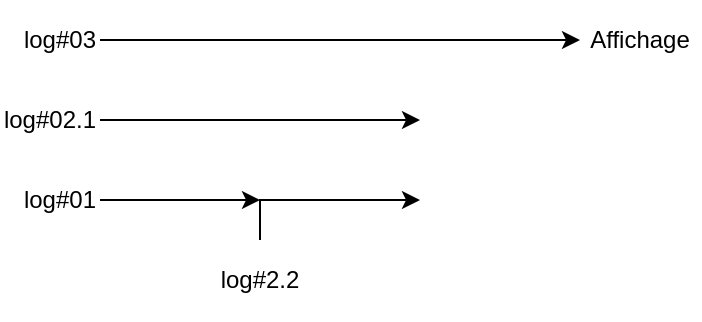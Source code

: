 <mxfile version="20.3.0" type="device"><diagram id="rAAmL4q-G605eqOJA-ec" name="Page-1"><mxGraphModel dx="760" dy="591" grid="1" gridSize="10" guides="1" tooltips="1" connect="1" arrows="1" fold="1" page="1" pageScale="1" pageWidth="827" pageHeight="1169" math="0" shadow="0"><root><mxCell id="0"/><mxCell id="1" parent="0"/><mxCell id="jMfOiPv6rKEsI4kYec3T-1" value="log#03" style="text;html=1;strokeColor=none;fillColor=none;align=center;verticalAlign=middle;whiteSpace=wrap;rounded=0;" vertex="1" parent="1"><mxGeometry x="160" y="360" width="40" height="40" as="geometry"/></mxCell><mxCell id="jMfOiPv6rKEsI4kYec3T-2" value="" style="endArrow=classic;html=1;rounded=0;" edge="1" parent="1" source="jMfOiPv6rKEsI4kYec3T-1" target="jMfOiPv6rKEsI4kYec3T-3"><mxGeometry width="50" height="50" relative="1" as="geometry"><mxPoint x="390" y="460" as="sourcePoint"/><mxPoint x="440" y="380" as="targetPoint"/></mxGeometry></mxCell><mxCell id="jMfOiPv6rKEsI4kYec3T-3" value="Affichage" style="text;html=1;strokeColor=none;fillColor=none;align=center;verticalAlign=middle;whiteSpace=wrap;rounded=0;" vertex="1" parent="1"><mxGeometry x="440" y="360" width="60" height="40" as="geometry"/></mxCell><mxCell id="jMfOiPv6rKEsI4kYec3T-5" style="edgeStyle=orthogonalEdgeStyle;rounded=0;orthogonalLoop=1;jettySize=auto;html=1;" edge="1" parent="1" source="jMfOiPv6rKEsI4kYec3T-4"><mxGeometry relative="1" as="geometry"><mxPoint x="360" y="420.0" as="targetPoint"/></mxGeometry></mxCell><mxCell id="jMfOiPv6rKEsI4kYec3T-4" value="log#02.1" style="text;html=1;strokeColor=none;fillColor=none;align=center;verticalAlign=middle;whiteSpace=wrap;rounded=0;" vertex="1" parent="1"><mxGeometry x="150" y="400" width="50" height="40" as="geometry"/></mxCell><mxCell id="jMfOiPv6rKEsI4kYec3T-9" style="edgeStyle=orthogonalEdgeStyle;rounded=0;orthogonalLoop=1;jettySize=auto;html=1;" edge="1" parent="1" source="jMfOiPv6rKEsI4kYec3T-6"><mxGeometry relative="1" as="geometry"><mxPoint x="360" y="460" as="targetPoint"/><Array as="points"><mxPoint x="280" y="460"/></Array></mxGeometry></mxCell><mxCell id="jMfOiPv6rKEsI4kYec3T-6" value="log#2.2" style="text;html=1;strokeColor=none;fillColor=none;align=center;verticalAlign=middle;whiteSpace=wrap;rounded=0;" vertex="1" parent="1"><mxGeometry x="260" y="480" width="40" height="40" as="geometry"/></mxCell><mxCell id="jMfOiPv6rKEsI4kYec3T-8" style="edgeStyle=orthogonalEdgeStyle;rounded=0;orthogonalLoop=1;jettySize=auto;html=1;" edge="1" parent="1" source="jMfOiPv6rKEsI4kYec3T-7"><mxGeometry relative="1" as="geometry"><mxPoint x="280" y="460" as="targetPoint"/></mxGeometry></mxCell><mxCell id="jMfOiPv6rKEsI4kYec3T-7" value="log#01" style="text;html=1;strokeColor=none;fillColor=none;align=center;verticalAlign=middle;whiteSpace=wrap;rounded=0;" vertex="1" parent="1"><mxGeometry x="160" y="440" width="40" height="40" as="geometry"/></mxCell></root></mxGraphModel></diagram></mxfile>